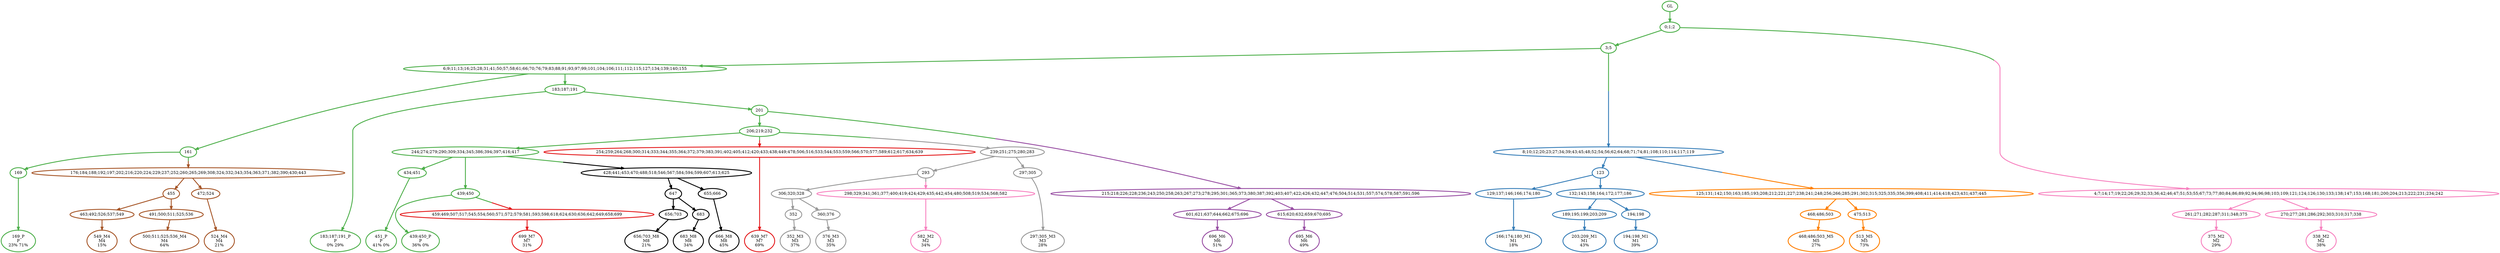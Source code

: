 digraph T {
	{
		rank=same
		64 [penwidth=3,colorscheme=set19,color=3,label="169_P\nP\n23% 71%"]
		62 [penwidth=3,colorscheme=set19,color=3,label="183;187;191_P\nP\n0% 29%"]
		57 [penwidth=3,colorscheme=set19,color=3,label="451_P\nP\n41% 0%"]
		55 [penwidth=3,colorscheme=set19,color=3,label="439;450_P\nP\n36% 0%"]
		52 [penwidth=3,colorscheme=set19,color=2,label="166;174;180_M1\nM1\n18%"]
		49 [penwidth=3,colorscheme=set19,color=2,label="203;209_M1\nM1\n43%"]
		47 [penwidth=3,colorscheme=set19,color=2,label="194;198_M1\nM1\n39%"]
		45 [penwidth=3,colorscheme=set19,color=8,label="582_M2\nM2\n34%"]
		43 [penwidth=3,colorscheme=set19,color=8,label="375_M2\nM2\n29%"]
		41 [penwidth=3,colorscheme=set19,color=8,label="338_M2\nM2\n38%"]
		38 [penwidth=3,colorscheme=set19,color=9,label="352_M3\nM3\n37%"]
		36 [penwidth=3,colorscheme=set19,color=9,label="376_M3\nM3\n35%"]
		34 [penwidth=3,colorscheme=set19,color=9,label="297;305_M3\nM3\n28%"]
		31 [penwidth=3,colorscheme=set19,color=7,label="549_M4\nM4\n15%"]
		29 [penwidth=3,colorscheme=set19,color=7,label="500;511;525;536_M4\nM4\n64%"]
		27 [penwidth=3,colorscheme=set19,color=7,label="524_M4\nM4\n21%"]
		25 [penwidth=3,colorscheme=set19,color=5,label="468;486;503_M5\nM5\n27%"]
		23 [penwidth=3,colorscheme=set19,color=5,label="513_M5\nM5\n73%"]
		21 [penwidth=3,colorscheme=set19,color=4,label="696_M6\nM6\n51%"]
		19 [penwidth=3,colorscheme=set19,color=4,label="695_M6\nM6\n49%"]
		18 [penwidth=3,colorscheme=set19,color=1,label="699_M7\nM7\n31%"]
		17 [penwidth=3,colorscheme=set19,color=1,label="639_M7\nM7\n69%"]
		14 [penwidth=3,colorscheme=set19,color=10,label="656;703_M8\nM8\n21%"]
		12 [penwidth=3,colorscheme=set19,color=10,label="683_M8\nM8\n34%"]
		10 [penwidth=3,colorscheme=set19,color=10,label="666_M8\nM8\n45%"]
	}
	70 [penwidth=3,colorscheme=set19,color=3,label="GL"]
	69 [penwidth=3,colorscheme=set19,color=3,label="0;1;2"]
	68 [penwidth=3,colorscheme=set19,color=3,label="3;5"]
	67 [penwidth=3,colorscheme=set19,color=3,label="6;9;11;13;16;25;28;31;41;50;57;58;61;66;70;76;79;83;88;91;93;97;99;101;104;106;111;112;115;127;134;139;140;155"]
	66 [penwidth=3,colorscheme=set19,color=3,label="161"]
	65 [penwidth=3,colorscheme=set19,color=3,label="169"]
	63 [penwidth=3,colorscheme=set19,color=3,label="183;187;191"]
	61 [penwidth=3,colorscheme=set19,color=3,label="201"]
	60 [penwidth=3,colorscheme=set19,color=3,label="206;219;232"]
	59 [penwidth=3,colorscheme=set19,color=3,label="244;274;279;290;309;334;345;386;394;397;416;417"]
	58 [penwidth=3,colorscheme=set19,color=3,label="434;451"]
	56 [penwidth=3,colorscheme=set19,color=3,label="439;450"]
	54 [penwidth=3,colorscheme=set19,color=2,label="123"]
	53 [penwidth=3,colorscheme=set19,color=2,label="129;137;146;166;174;180"]
	51 [penwidth=3,colorscheme=set19,color=2,label="132;143;158;164;172;177;186"]
	50 [penwidth=3,colorscheme=set19,color=2,label="189;195;199;203;209"]
	48 [penwidth=3,colorscheme=set19,color=2,label="194;198"]
	46 [penwidth=3,colorscheme=set19,color=9,label="293"]
	44 [penwidth=3,colorscheme=set19,color=8,label="261;271;282;287;311;348;375"]
	42 [penwidth=3,colorscheme=set19,color=8,label="270;277;281;286;292;303;310;317;338"]
	40 [penwidth=3,colorscheme=set19,color=9,label="306;320;328"]
	39 [penwidth=3,colorscheme=set19,color=9,label="352"]
	37 [penwidth=3,colorscheme=set19,color=9,label="360;376"]
	35 [penwidth=3,colorscheme=set19,color=9,label="297;305"]
	33 [penwidth=3,colorscheme=set19,color=7,label="455"]
	32 [penwidth=3,colorscheme=set19,color=7,label="463;492;526;537;549"]
	30 [penwidth=3,colorscheme=set19,color=7,label="491;500;511;525;536"]
	28 [penwidth=3,colorscheme=set19,color=7,label="472;524"]
	26 [penwidth=3,colorscheme=set19,color=5,label="468;486;503"]
	24 [penwidth=3,colorscheme=set19,color=5,label="475;513"]
	22 [penwidth=3,colorscheme=set19,color=4,label="601;621;637;644;662;675;696"]
	20 [penwidth=3,colorscheme=set19,color=4,label="615;620;632;659;670;695"]
	16 [penwidth=3,colorscheme=set19,color=10,label="647"]
	15 [penwidth=3,colorscheme=set19,color=10,label="656;703"]
	13 [penwidth=3,colorscheme=set19,color=10,label="683"]
	11 [penwidth=3,colorscheme=set19,color=10,label="655;666"]
	9 [penwidth=3,colorscheme=set19,color=8,label="298;329;341;361;377;400;419;424;429;435;442;454;480;508;519;534;568;582"]
	8 [penwidth=3,colorscheme=set19,color=5,label="125;131;142;150;163;185;193;208;212;221;227;238;241;248;256;266;285;291;302;315;325;335;356;399;408;411;414;418;423;431;437;445"]
	7 [penwidth=3,colorscheme=set19,color=1,label="459;469;507;517;545;554;560;571;572;579;581;593;598;618;624;630;636;642;649;658;699"]
	6 [penwidth=3,colorscheme=set19,color=10,label="428;441;453;470;488;518;546;567;584;594;599;607;613;625"]
	5 [penwidth=3,colorscheme=set19,color=1,label="254;259;264;268;300;314;333;344;355;364;372;379;383;391;402;405;412;420;433;438;449;478;506;516;533;544;553;559;566;570;577;589;612;617;634;639"]
	4 [penwidth=3,colorscheme=set19,color=4,label="215;218;226;228;236;243;250;258;263;267;273;278;295;301;365;373;380;387;392;403;407;422;426;432;447;476;504;514;531;557;574;578;587;591;596"]
	3 [penwidth=3,colorscheme=set19,color=7,label="176;184;188;192;197;202;216;220;224;229;237;252;260;265;269;308;324;332;343;354;363;371;382;390;430;443"]
	2 [penwidth=3,colorscheme=set19,color=9,label="239;251;275;280;283"]
	1 [penwidth=3,colorscheme=set19,color=8,label="4;7;14;17;19;22;26;29;32;33;36;42;46;47;51;53;55;67;73;77;80;84;86;89;92;94;96;98;103;109;121;124;126;130;133;138;147;153;168;181;200;204;213;222;231;234;242"]
	0 [penwidth=3,colorscheme=set19,color=2,label="8;10;12;20;23;27;34;39;43;45;48;52;54;56;62;64;68;71;74;81;108;110;114;117;119"]
	70 -> 69 [penwidth=3,colorscheme=set19,color=3]
	69 -> 68 [penwidth=3,colorscheme=set19,color=3]
	69 -> 1 [penwidth=3,colorscheme=set19,color="3;0.5:8"]
	68 -> 67 [penwidth=3,colorscheme=set19,color=3]
	68 -> 0 [penwidth=3,colorscheme=set19,color="3;0.5:2"]
	67 -> 66 [penwidth=3,colorscheme=set19,color=3]
	67 -> 63 [penwidth=3,colorscheme=set19,color=3]
	66 -> 65 [penwidth=3,colorscheme=set19,color=3]
	66 -> 3 [penwidth=3,colorscheme=set19,color="3;0.5:7"]
	65 -> 64 [penwidth=3,colorscheme=set19,color=3]
	63 -> 62 [penwidth=3,colorscheme=set19,color=3]
	63 -> 61 [penwidth=3,colorscheme=set19,color=3]
	61 -> 60 [penwidth=3,colorscheme=set19,color=3]
	61 -> 4 [penwidth=3,colorscheme=set19,color="3;0.5:4"]
	60 -> 59 [penwidth=3,colorscheme=set19,color=3]
	60 -> 5 [penwidth=3,colorscheme=set19,color="3;0.5:1"]
	60 -> 2 [penwidth=3,colorscheme=set19,color="3;0.5:9"]
	59 -> 56 [penwidth=3,colorscheme=set19,color=3]
	59 -> 58 [penwidth=3,colorscheme=set19,color=3]
	59 -> 6 [penwidth=3,colorscheme=set19,color="3;0.5:10"]
	58 -> 57 [penwidth=3,colorscheme=set19,color=3]
	56 -> 55 [penwidth=3,colorscheme=set19,color=3]
	56 -> 7 [penwidth=3,colorscheme=set19,color="3;0.5:1"]
	54 -> 51 [penwidth=3,colorscheme=set19,color=2]
	54 -> 53 [penwidth=3,colorscheme=set19,color=2]
	53 -> 52 [penwidth=3,colorscheme=set19,color=2]
	51 -> 48 [penwidth=3,colorscheme=set19,color=2]
	51 -> 50 [penwidth=3,colorscheme=set19,color=2]
	50 -> 49 [penwidth=3,colorscheme=set19,color=2]
	48 -> 47 [penwidth=3,colorscheme=set19,color=2]
	46 -> 40 [penwidth=3,colorscheme=set19,color=9]
	46 -> 9 [penwidth=3,colorscheme=set19,color="9;0.5:8"]
	44 -> 43 [penwidth=3,colorscheme=set19,color=8]
	42 -> 41 [penwidth=3,colorscheme=set19,color=8]
	40 -> 39 [penwidth=3,colorscheme=set19,color=9]
	40 -> 37 [penwidth=3,colorscheme=set19,color=9]
	39 -> 38 [penwidth=3,colorscheme=set19,color=9]
	37 -> 36 [penwidth=3,colorscheme=set19,color=9]
	35 -> 34 [penwidth=3,colorscheme=set19,color=9]
	33 -> 30 [penwidth=3,colorscheme=set19,color=7]
	33 -> 32 [penwidth=3,colorscheme=set19,color=7]
	32 -> 31 [penwidth=3,colorscheme=set19,color=7]
	30 -> 29 [penwidth=3,colorscheme=set19,color=7]
	28 -> 27 [penwidth=3,colorscheme=set19,color=7]
	26 -> 25 [penwidth=3,colorscheme=set19,color=5]
	24 -> 23 [penwidth=3,colorscheme=set19,color=5]
	22 -> 21 [penwidth=3,colorscheme=set19,color=4]
	20 -> 19 [penwidth=3,colorscheme=set19,color=4]
	16 -> 15 [penwidth=3,colorscheme=set19,color=10]
	16 -> 13 [penwidth=3,colorscheme=set19,color=10]
	15 -> 14 [penwidth=3,colorscheme=set19,color=10]
	13 -> 12 [penwidth=3,colorscheme=set19,color=10]
	11 -> 10 [penwidth=3,colorscheme=set19,color=10]
	9 -> 45 [penwidth=3,colorscheme=set19,color=8]
	8 -> 26 [penwidth=3,colorscheme=set19,color=5]
	8 -> 24 [penwidth=3,colorscheme=set19,color=5]
	7 -> 18 [penwidth=3,colorscheme=set19,color=1]
	6 -> 16 [penwidth=3,colorscheme=set19,color=10]
	6 -> 11 [penwidth=3,colorscheme=set19,color=10]
	5 -> 17 [penwidth=3,colorscheme=set19,color=1]
	4 -> 22 [penwidth=3,colorscheme=set19,color=4]
	4 -> 20 [penwidth=3,colorscheme=set19,color=4]
	3 -> 33 [penwidth=3,colorscheme=set19,color=7]
	3 -> 28 [penwidth=3,colorscheme=set19,color=7]
	2 -> 46 [penwidth=3,colorscheme=set19,color=9]
	2 -> 35 [penwidth=3,colorscheme=set19,color=9]
	1 -> 44 [penwidth=3,colorscheme=set19,color=8]
	1 -> 42 [penwidth=3,colorscheme=set19,color=8]
	0 -> 54 [penwidth=3,colorscheme=set19,color=2]
	0 -> 8 [penwidth=3,colorscheme=set19,color="2;0.5:5"]
}

